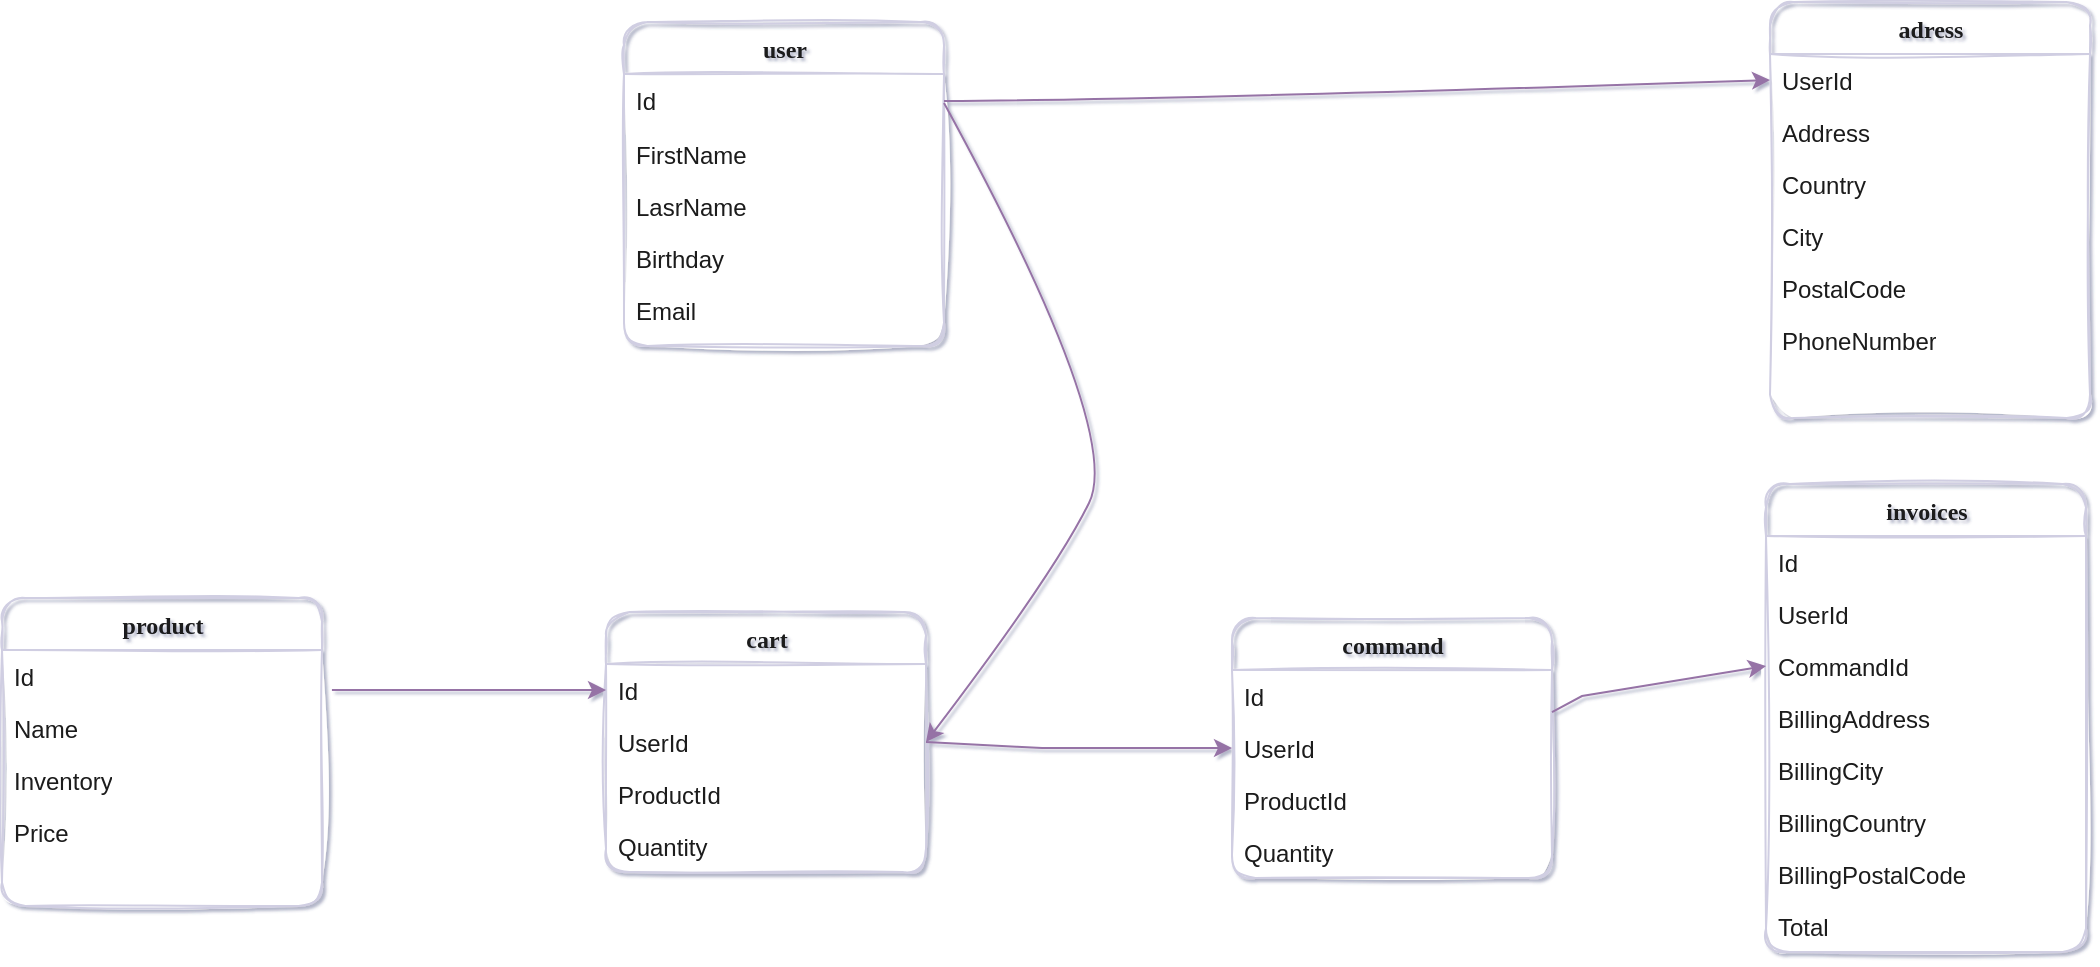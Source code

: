 <mxfile version="20.5.1" type="device"><diagram name="Page-1" id="9f46799a-70d6-7492-0946-bef42562c5a5"><mxGraphModel dx="1382" dy="764" grid="0" gridSize="10" guides="1" tooltips="1" connect="1" arrows="1" fold="1" page="1" pageScale="1" pageWidth="1100" pageHeight="850" background="#ffffff" math="0" shadow="1"><root><mxCell id="0"/><mxCell id="1" parent="0"/><mxCell id="78961159f06e98e8-30" value="invoices" style="swimlane;html=1;fontStyle=1;align=center;verticalAlign=top;childLayout=stackLayout;horizontal=1;startSize=26;horizontalStack=0;resizeParent=1;resizeLast=0;collapsible=1;marginBottom=0;swimlaneFillColor=#ffffff;rounded=1;shadow=0;comic=0;labelBackgroundColor=none;strokeWidth=1;fillColor=none;fontFamily=Verdana;fontSize=12;strokeColor=#D0CEE2;fontColor=#1A1A1A;sketch=1;" parent="1" vertex="1"><mxGeometry x="895" y="293" width="160" height="234" as="geometry"/></mxCell><mxCell id="bAu6781_PSSwF85iyUI3-21" value="Id" style="text;html=1;strokeColor=none;fillColor=none;align=left;verticalAlign=top;spacingLeft=4;spacingRight=4;whiteSpace=wrap;overflow=hidden;rotatable=0;points=[[0,0.5],[1,0.5]];portConstraint=eastwest;fontColor=#1A1A1A;rounded=1;sketch=1;" vertex="1" parent="78961159f06e98e8-30"><mxGeometry y="26" width="160" height="26" as="geometry"/></mxCell><mxCell id="78961159f06e98e8-32" value="UserId" style="text;html=1;strokeColor=none;fillColor=none;align=left;verticalAlign=top;spacingLeft=4;spacingRight=4;whiteSpace=wrap;overflow=hidden;rotatable=0;points=[[0,0.5],[1,0.5]];portConstraint=eastwest;fontColor=#1A1A1A;rounded=1;sketch=1;" parent="78961159f06e98e8-30" vertex="1"><mxGeometry y="52" width="160" height="26" as="geometry"/></mxCell><mxCell id="78961159f06e98e8-31" value="CommandId" style="text;html=1;strokeColor=none;fillColor=none;align=left;verticalAlign=top;spacingLeft=4;spacingRight=4;whiteSpace=wrap;overflow=hidden;rotatable=0;points=[[0,0.5],[1,0.5]];portConstraint=eastwest;fontColor=#1A1A1A;rounded=1;sketch=1;" parent="78961159f06e98e8-30" vertex="1"><mxGeometry y="78" width="160" height="26" as="geometry"/></mxCell><mxCell id="bAu6781_PSSwF85iyUI3-31" value="BillingAddress" style="text;html=1;strokeColor=none;fillColor=none;align=left;verticalAlign=top;spacingLeft=4;spacingRight=4;whiteSpace=wrap;overflow=hidden;rotatable=0;points=[[0,0.5],[1,0.5]];portConstraint=eastwest;fontColor=#1A1A1A;rounded=1;sketch=1;" vertex="1" parent="78961159f06e98e8-30"><mxGeometry y="104" width="160" height="26" as="geometry"/></mxCell><mxCell id="bAu6781_PSSwF85iyUI3-32" value="BillingCity" style="text;html=1;strokeColor=none;fillColor=none;align=left;verticalAlign=top;spacingLeft=4;spacingRight=4;whiteSpace=wrap;overflow=hidden;rotatable=0;points=[[0,0.5],[1,0.5]];portConstraint=eastwest;fontColor=#1A1A1A;rounded=1;sketch=1;" vertex="1" parent="78961159f06e98e8-30"><mxGeometry y="130" width="160" height="26" as="geometry"/></mxCell><mxCell id="bAu6781_PSSwF85iyUI3-33" value="BillingCountry" style="text;html=1;strokeColor=none;fillColor=none;align=left;verticalAlign=top;spacingLeft=4;spacingRight=4;whiteSpace=wrap;overflow=hidden;rotatable=0;points=[[0,0.5],[1,0.5]];portConstraint=eastwest;fontColor=#1A1A1A;rounded=1;sketch=1;" vertex="1" parent="78961159f06e98e8-30"><mxGeometry y="156" width="160" height="26" as="geometry"/></mxCell><mxCell id="bAu6781_PSSwF85iyUI3-34" value="BillingPostalCode" style="text;html=1;strokeColor=none;fillColor=none;align=left;verticalAlign=top;spacingLeft=4;spacingRight=4;whiteSpace=wrap;overflow=hidden;rotatable=0;points=[[0,0.5],[1,0.5]];portConstraint=eastwest;fontColor=#1A1A1A;rounded=1;sketch=1;" vertex="1" parent="78961159f06e98e8-30"><mxGeometry y="182" width="160" height="26" as="geometry"/></mxCell><mxCell id="bAu6781_PSSwF85iyUI3-35" value="Total" style="text;html=1;strokeColor=none;fillColor=none;align=left;verticalAlign=top;spacingLeft=4;spacingRight=4;whiteSpace=wrap;overflow=hidden;rotatable=0;points=[[0,0.5],[1,0.5]];portConstraint=eastwest;fontColor=#1A1A1A;rounded=1;sketch=1;" vertex="1" parent="78961159f06e98e8-30"><mxGeometry y="208" width="160" height="26" as="geometry"/></mxCell><mxCell id="78961159f06e98e8-43" value="user" style="swimlane;html=1;fontStyle=1;align=center;verticalAlign=top;childLayout=stackLayout;horizontal=1;startSize=26;horizontalStack=0;resizeParent=1;resizeLast=0;collapsible=1;marginBottom=0;swimlaneFillColor=#ffffff;rounded=1;shadow=0;comic=0;labelBackgroundColor=none;strokeWidth=1;fillColor=none;fontFamily=Verdana;fontSize=12;strokeColor=#D0CEE2;fontColor=#1A1A1A;sketch=1;" parent="1" vertex="1"><mxGeometry x="324" y="62" width="160" height="162" as="geometry"/></mxCell><mxCell id="bAu6781_PSSwF85iyUI3-15" value="Id" style="text;html=1;strokeColor=none;fillColor=none;align=left;verticalAlign=top;spacingLeft=4;spacingRight=4;whiteSpace=wrap;overflow=hidden;rotatable=0;points=[[0,0.5],[1,0.5]];portConstraint=eastwest;fontColor=#1A1A1A;rounded=1;sketch=1;" vertex="1" parent="78961159f06e98e8-43"><mxGeometry y="26" width="160" height="27" as="geometry"/></mxCell><mxCell id="bAu6781_PSSwF85iyUI3-1" value="FirstName" style="text;html=1;strokeColor=none;fillColor=none;align=left;verticalAlign=top;spacingLeft=4;spacingRight=4;whiteSpace=wrap;overflow=hidden;rotatable=0;points=[[0,0.5],[1,0.5]];portConstraint=eastwest;fontColor=#1A1A1A;rounded=1;sketch=1;" vertex="1" parent="78961159f06e98e8-43"><mxGeometry y="53" width="160" height="26" as="geometry"/></mxCell><mxCell id="bAu6781_PSSwF85iyUI3-2" value="LasrName" style="text;html=1;strokeColor=none;fillColor=none;align=left;verticalAlign=top;spacingLeft=4;spacingRight=4;whiteSpace=wrap;overflow=hidden;rotatable=0;points=[[0,0.5],[1,0.5]];portConstraint=eastwest;fontColor=#1A1A1A;rounded=1;sketch=1;" vertex="1" parent="78961159f06e98e8-43"><mxGeometry y="79" width="160" height="26" as="geometry"/></mxCell><mxCell id="bAu6781_PSSwF85iyUI3-3" value="Birthday" style="text;html=1;strokeColor=none;fillColor=none;align=left;verticalAlign=top;spacingLeft=4;spacingRight=4;whiteSpace=wrap;overflow=hidden;rotatable=0;points=[[0,0.5],[1,0.5]];portConstraint=eastwest;fontColor=#1A1A1A;rounded=1;sketch=1;" vertex="1" parent="78961159f06e98e8-43"><mxGeometry y="105" width="160" height="26" as="geometry"/></mxCell><mxCell id="bAu6781_PSSwF85iyUI3-5" value="Email" style="text;html=1;strokeColor=none;fillColor=none;align=left;verticalAlign=top;spacingLeft=4;spacingRight=4;whiteSpace=wrap;overflow=hidden;rotatable=0;points=[[0,0.5],[1,0.5]];portConstraint=eastwest;fontColor=#1A1A1A;rounded=1;sketch=1;" vertex="1" parent="78961159f06e98e8-43"><mxGeometry y="131" width="160" height="30" as="geometry"/></mxCell><mxCell id="78961159f06e98e8-69" value="command" style="swimlane;html=1;fontStyle=1;align=center;verticalAlign=top;childLayout=stackLayout;horizontal=1;startSize=26;horizontalStack=0;resizeParent=1;resizeLast=0;collapsible=1;marginBottom=0;swimlaneFillColor=#ffffff;rounded=1;shadow=0;comic=0;labelBackgroundColor=none;strokeWidth=1;fillColor=none;fontFamily=Verdana;fontSize=12;strokeColor=#D0CEE2;fontColor=#1A1A1A;sketch=1;" parent="1" vertex="1"><mxGeometry x="628" y="360" width="160" height="130" as="geometry"/></mxCell><mxCell id="bAu6781_PSSwF85iyUI3-46" value="Id" style="text;html=1;strokeColor=none;fillColor=none;align=left;verticalAlign=top;spacingLeft=4;spacingRight=4;whiteSpace=wrap;overflow=hidden;rotatable=0;points=[[0,0.5],[1,0.5]];portConstraint=eastwest;fontColor=#1A1A1A;rounded=1;sketch=1;" vertex="1" parent="78961159f06e98e8-69"><mxGeometry y="26" width="160" height="26" as="geometry"/></mxCell><mxCell id="78961159f06e98e8-70" value="UserId" style="text;html=1;strokeColor=none;fillColor=none;align=left;verticalAlign=top;spacingLeft=4;spacingRight=4;whiteSpace=wrap;overflow=hidden;rotatable=0;points=[[0,0.5],[1,0.5]];portConstraint=eastwest;fontColor=#1A1A1A;rounded=1;sketch=1;" parent="78961159f06e98e8-69" vertex="1"><mxGeometry y="52" width="160" height="26" as="geometry"/></mxCell><mxCell id="78961159f06e98e8-71" value="ProductId" style="text;html=1;strokeColor=none;fillColor=none;align=left;verticalAlign=top;spacingLeft=4;spacingRight=4;whiteSpace=wrap;overflow=hidden;rotatable=0;points=[[0,0.5],[1,0.5]];portConstraint=eastwest;fontColor=#1A1A1A;rounded=1;sketch=1;" parent="78961159f06e98e8-69" vertex="1"><mxGeometry y="78" width="160" height="26" as="geometry"/></mxCell><mxCell id="bAu6781_PSSwF85iyUI3-47" value="Quantity" style="text;html=1;strokeColor=none;fillColor=none;align=left;verticalAlign=top;spacingLeft=4;spacingRight=4;whiteSpace=wrap;overflow=hidden;rotatable=0;points=[[0,0.5],[1,0.5]];portConstraint=eastwest;fontColor=#1A1A1A;rounded=1;sketch=1;" vertex="1" parent="78961159f06e98e8-69"><mxGeometry y="104" width="160" height="26" as="geometry"/></mxCell><mxCell id="78961159f06e98e8-82" value="cart" style="swimlane;html=1;fontStyle=1;align=center;verticalAlign=top;childLayout=stackLayout;horizontal=1;startSize=26;horizontalStack=0;resizeParent=1;resizeLast=0;collapsible=1;marginBottom=0;swimlaneFillColor=#ffffff;rounded=1;shadow=0;comic=0;labelBackgroundColor=none;strokeWidth=1;fillColor=none;fontFamily=Verdana;fontSize=12;strokeColor=#D0CEE2;fontColor=#1A1A1A;sketch=1;" parent="1" vertex="1"><mxGeometry x="315" y="357" width="160" height="130" as="geometry"/></mxCell><mxCell id="bAu6781_PSSwF85iyUI3-23" value="Id" style="text;html=1;strokeColor=none;fillColor=none;align=left;verticalAlign=top;spacingLeft=4;spacingRight=4;whiteSpace=wrap;overflow=hidden;rotatable=0;points=[[0,0.5],[1,0.5]];portConstraint=eastwest;fontColor=#1A1A1A;rounded=1;sketch=1;" vertex="1" parent="78961159f06e98e8-82"><mxGeometry y="26" width="160" height="26" as="geometry"/></mxCell><mxCell id="78961159f06e98e8-83" value="UserId" style="text;html=1;strokeColor=none;fillColor=none;align=left;verticalAlign=top;spacingLeft=4;spacingRight=4;whiteSpace=wrap;overflow=hidden;rotatable=0;points=[[0,0.5],[1,0.5]];portConstraint=eastwest;fontColor=#1A1A1A;rounded=1;sketch=1;" parent="78961159f06e98e8-82" vertex="1"><mxGeometry y="52" width="160" height="26" as="geometry"/></mxCell><mxCell id="78961159f06e98e8-84" value="ProductId" style="text;html=1;strokeColor=none;fillColor=none;align=left;verticalAlign=top;spacingLeft=4;spacingRight=4;whiteSpace=wrap;overflow=hidden;rotatable=0;points=[[0,0.5],[1,0.5]];portConstraint=eastwest;fontColor=#1A1A1A;rounded=1;sketch=1;" parent="78961159f06e98e8-82" vertex="1"><mxGeometry y="78" width="160" height="26" as="geometry"/></mxCell><mxCell id="bAu6781_PSSwF85iyUI3-38" value="Quantity" style="text;html=1;strokeColor=none;fillColor=none;align=left;verticalAlign=top;spacingLeft=4;spacingRight=4;whiteSpace=wrap;overflow=hidden;rotatable=0;points=[[0,0.5],[1,0.5]];portConstraint=eastwest;fontColor=#1A1A1A;rounded=1;sketch=1;" vertex="1" parent="78961159f06e98e8-82"><mxGeometry y="104" width="160" height="26" as="geometry"/></mxCell><mxCell id="78961159f06e98e8-95" value="product" style="swimlane;html=1;fontStyle=1;align=center;verticalAlign=top;childLayout=stackLayout;horizontal=1;startSize=26;horizontalStack=0;resizeParent=1;resizeLast=0;collapsible=1;marginBottom=0;swimlaneFillColor=#ffffff;rounded=1;shadow=0;comic=0;labelBackgroundColor=none;strokeWidth=1;fillColor=none;fontFamily=Verdana;fontSize=12;strokeColor=#D0CEE2;fontColor=#1A1A1A;sketch=1;" parent="1" vertex="1"><mxGeometry x="13" y="350" width="160" height="154" as="geometry"/></mxCell><mxCell id="78961159f06e98e8-96" value="Id" style="text;html=1;strokeColor=none;fillColor=none;align=left;verticalAlign=top;spacingLeft=4;spacingRight=4;whiteSpace=wrap;overflow=hidden;rotatable=0;points=[[0,0.5],[1,0.5]];portConstraint=eastwest;fontColor=#1A1A1A;rounded=1;sketch=1;" parent="78961159f06e98e8-95" vertex="1"><mxGeometry y="26" width="160" height="26" as="geometry"/></mxCell><mxCell id="78961159f06e98e8-97" value="Name" style="text;html=1;strokeColor=none;fillColor=none;align=left;verticalAlign=top;spacingLeft=4;spacingRight=4;whiteSpace=wrap;overflow=hidden;rotatable=0;points=[[0,0.5],[1,0.5]];portConstraint=eastwest;fontColor=#1A1A1A;rounded=1;sketch=1;" parent="78961159f06e98e8-95" vertex="1"><mxGeometry y="52" width="160" height="26" as="geometry"/></mxCell><mxCell id="bAu6781_PSSwF85iyUI3-36" value="Inventory" style="text;html=1;strokeColor=none;fillColor=none;align=left;verticalAlign=top;spacingLeft=4;spacingRight=4;whiteSpace=wrap;overflow=hidden;rotatable=0;points=[[0,0.5],[1,0.5]];portConstraint=eastwest;fontColor=#1A1A1A;rounded=1;sketch=1;" vertex="1" parent="78961159f06e98e8-95"><mxGeometry y="78" width="160" height="26" as="geometry"/></mxCell><mxCell id="bAu6781_PSSwF85iyUI3-37" value="Price" style="text;html=1;strokeColor=none;fillColor=none;align=left;verticalAlign=top;spacingLeft=4;spacingRight=4;whiteSpace=wrap;overflow=hidden;rotatable=0;points=[[0,0.5],[1,0.5]];portConstraint=eastwest;fontColor=#1A1A1A;rounded=1;sketch=1;" vertex="1" parent="78961159f06e98e8-95"><mxGeometry y="104" width="160" height="26" as="geometry"/></mxCell><mxCell id="78961159f06e98e8-108" value="adress" style="swimlane;html=1;fontStyle=1;align=center;verticalAlign=top;childLayout=stackLayout;horizontal=1;startSize=26;horizontalStack=0;resizeParent=1;resizeLast=0;collapsible=1;marginBottom=0;swimlaneFillColor=#ffffff;rounded=1;shadow=0;comic=0;labelBackgroundColor=none;strokeWidth=1;fillColor=none;fontFamily=Verdana;fontSize=12;strokeColor=#D0CEE2;fontColor=#1A1A1A;sketch=1;" parent="1" vertex="1"><mxGeometry x="897" y="52" width="160" height="208" as="geometry"/></mxCell><mxCell id="bAu6781_PSSwF85iyUI3-39" value="UserId" style="text;html=1;strokeColor=none;fillColor=none;align=left;verticalAlign=top;spacingLeft=4;spacingRight=4;whiteSpace=wrap;overflow=hidden;rotatable=0;points=[[0,0.5],[1,0.5]];portConstraint=eastwest;fontColor=#1A1A1A;rounded=1;sketch=1;" vertex="1" parent="78961159f06e98e8-108"><mxGeometry y="26" width="160" height="26" as="geometry"/></mxCell><mxCell id="Eya4JpzLvEKPAsPPhNVg-6" value="Address" style="text;html=1;strokeColor=none;fillColor=none;align=left;verticalAlign=top;spacingLeft=4;spacingRight=4;whiteSpace=wrap;overflow=hidden;rotatable=0;points=[[0,0.5],[1,0.5]];portConstraint=eastwest;fontColor=#1A1A1A;rounded=1;sketch=1;" parent="78961159f06e98e8-108" vertex="1"><mxGeometry y="52" width="160" height="26" as="geometry"/></mxCell><mxCell id="bAu6781_PSSwF85iyUI3-4" value="Country" style="text;html=1;strokeColor=none;fillColor=none;align=left;verticalAlign=top;spacingLeft=4;spacingRight=4;whiteSpace=wrap;overflow=hidden;rotatable=0;points=[[0,0.5],[1,0.5]];portConstraint=eastwest;fontColor=#1A1A1A;rounded=1;sketch=1;" vertex="1" parent="78961159f06e98e8-108"><mxGeometry y="78" width="160" height="26" as="geometry"/></mxCell><mxCell id="bAu6781_PSSwF85iyUI3-41" value="City" style="text;html=1;strokeColor=none;fillColor=none;align=left;verticalAlign=top;spacingLeft=4;spacingRight=4;whiteSpace=wrap;overflow=hidden;rotatable=0;points=[[0,0.5],[1,0.5]];portConstraint=eastwest;fontColor=#1A1A1A;rounded=1;sketch=1;" vertex="1" parent="78961159f06e98e8-108"><mxGeometry y="104" width="160" height="26" as="geometry"/></mxCell><mxCell id="bAu6781_PSSwF85iyUI3-40" value="PostalCode" style="text;html=1;strokeColor=none;fillColor=none;align=left;verticalAlign=top;spacingLeft=4;spacingRight=4;whiteSpace=wrap;overflow=hidden;rotatable=0;points=[[0,0.5],[1,0.5]];portConstraint=eastwest;fontColor=#1A1A1A;rounded=1;sketch=1;" vertex="1" parent="78961159f06e98e8-108"><mxGeometry y="130" width="160" height="26" as="geometry"/></mxCell><mxCell id="bAu6781_PSSwF85iyUI3-6" value="PhoneNumber" style="text;html=1;strokeColor=none;fillColor=none;align=left;verticalAlign=top;spacingLeft=4;spacingRight=4;whiteSpace=wrap;overflow=hidden;rotatable=0;points=[[0,0.5],[1,0.5]];portConstraint=eastwest;fontColor=#1A1A1A;rounded=1;sketch=1;" vertex="1" parent="78961159f06e98e8-108"><mxGeometry y="156" width="160" height="26" as="geometry"/></mxCell><mxCell id="bAu6781_PSSwF85iyUI3-50" value="" style="endArrow=classic;html=1;entryX=0;entryY=0.5;entryDx=0;entryDy=0;exitX=1;exitY=0.5;exitDx=0;exitDy=0;strokeColor=#9673a6;curved=1;fillColor=#e1d5e7;" edge="1" parent="1" source="bAu6781_PSSwF85iyUI3-15" target="bAu6781_PSSwF85iyUI3-39"><mxGeometry width="50" height="50" relative="1" as="geometry"><mxPoint x="426" y="437" as="sourcePoint"/><mxPoint x="476" y="387" as="targetPoint"/><Array as="points"><mxPoint x="597" y="101"/></Array></mxGeometry></mxCell><mxCell id="bAu6781_PSSwF85iyUI3-52" value="" style="endArrow=classic;html=1;entryX=0;entryY=0.5;entryDx=0;entryDy=0;exitX=1.031;exitY=0.769;exitDx=0;exitDy=0;strokeColor=#9673a6;fillColor=#e1d5e7;exitPerimeter=0;rounded=0;" edge="1" parent="1" source="78961159f06e98e8-96" target="bAu6781_PSSwF85iyUI3-23"><mxGeometry width="50" height="50" relative="1" as="geometry"><mxPoint x="85" y="413.5" as="sourcePoint"/><mxPoint x="265" y="413" as="targetPoint"/><Array as="points"/></mxGeometry></mxCell><mxCell id="bAu6781_PSSwF85iyUI3-53" value="" style="endArrow=classic;html=1;entryX=1;entryY=0.5;entryDx=0;entryDy=0;exitX=1;exitY=0.25;exitDx=0;exitDy=0;strokeColor=#9673a6;curved=1;fillColor=#e1d5e7;" edge="1" parent="1" source="78961159f06e98e8-43" target="78961159f06e98e8-83"><mxGeometry width="50" height="50" relative="1" as="geometry"><mxPoint x="397" y="308.5" as="sourcePoint"/><mxPoint x="577" y="308" as="targetPoint"/><Array as="points"><mxPoint x="574" y="267"/><mxPoint x="539" y="338"/></Array></mxGeometry></mxCell><mxCell id="bAu6781_PSSwF85iyUI3-54" value="" style="endArrow=classic;html=1;entryX=0;entryY=0.5;entryDx=0;entryDy=0;exitX=1;exitY=0.808;exitDx=0;exitDy=0;strokeColor=#9673a6;fillColor=#e1d5e7;rounded=0;exitPerimeter=0;" edge="1" parent="1" source="bAu6781_PSSwF85iyUI3-46" target="78961159f06e98e8-31"><mxGeometry width="50" height="50" relative="1" as="geometry"><mxPoint x="763" y="401.5" as="sourcePoint"/><mxPoint x="943" y="401" as="targetPoint"/><Array as="points"><mxPoint x="803" y="399"/></Array></mxGeometry></mxCell><mxCell id="bAu6781_PSSwF85iyUI3-55" value="" style="endArrow=classic;html=1;entryX=0;entryY=0.5;entryDx=0;entryDy=0;exitX=1;exitY=0.5;exitDx=0;exitDy=0;strokeColor=#9673a6;fillColor=#e1d5e7;rounded=0;" edge="1" parent="1" source="78961159f06e98e8-83" target="78961159f06e98e8-70"><mxGeometry width="50" height="50" relative="1" as="geometry"><mxPoint x="496.5" y="470.008" as="sourcePoint"/><mxPoint x="603.5" y="421" as="targetPoint"/><Array as="points"><mxPoint x="533" y="425"/></Array></mxGeometry></mxCell></root></mxGraphModel></diagram></mxfile>